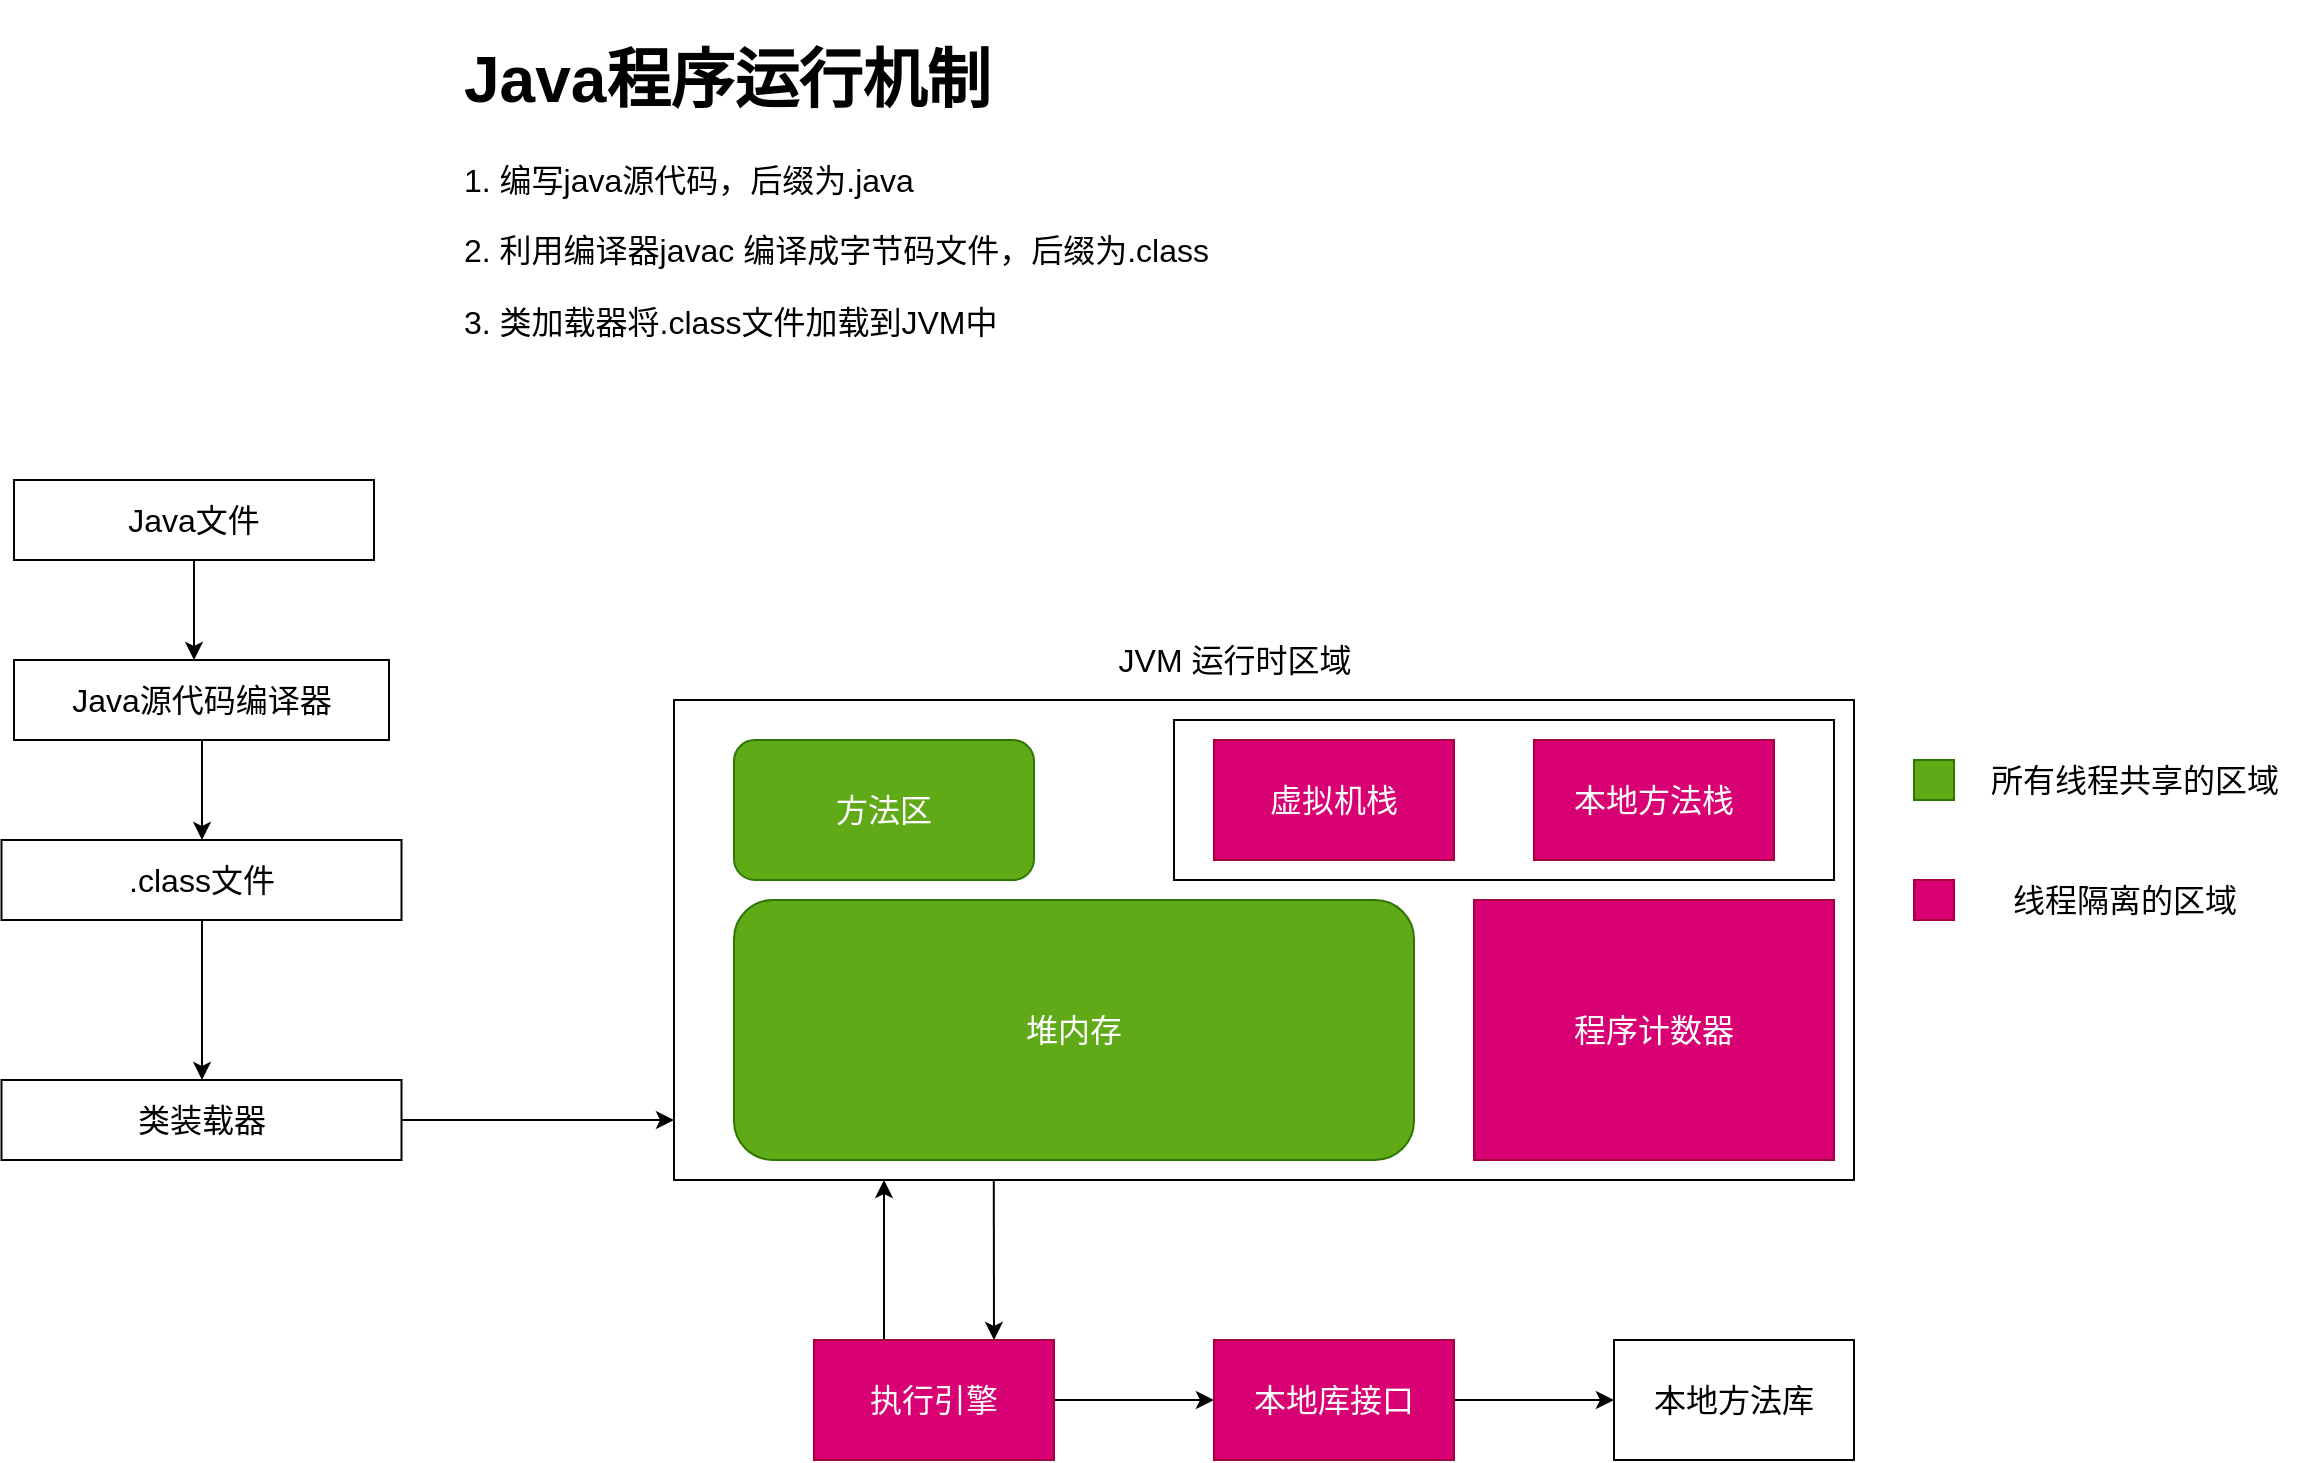<mxfile>
    <diagram id="yOrlptq8Rm7y75Eb9w9Z" name="第 1 页">
        <mxGraphModel dx="3376" dy="2485" grid="1" gridSize="10" guides="1" tooltips="1" connect="1" arrows="1" fold="1" page="1" pageScale="1" pageWidth="827" pageHeight="1169" math="0" shadow="0">
            <root>
                <mxCell id="0"/>
                <mxCell id="1" parent="0"/>
                <mxCell id="2" value="" style="rounded=0;whiteSpace=wrap;html=1;" vertex="1" parent="1">
                    <mxGeometry x="110" y="30" width="590" height="240" as="geometry"/>
                </mxCell>
                <mxCell id="3" value="方法区" style="rounded=1;whiteSpace=wrap;html=1;fontSize=16;fillColor=#60a917;fontColor=#ffffff;strokeColor=#2D7600;" vertex="1" parent="1">
                    <mxGeometry x="140" y="50" width="150" height="70" as="geometry"/>
                </mxCell>
                <mxCell id="4" value="JVM 运行时区域" style="text;html=1;align=center;verticalAlign=middle;resizable=0;points=[];autosize=1;strokeColor=none;fillColor=none;fontSize=16;" vertex="1" parent="1">
                    <mxGeometry x="325" width="130" height="20" as="geometry"/>
                </mxCell>
                <mxCell id="5" value="" style="rounded=0;whiteSpace=wrap;html=1;fontSize=16;" vertex="1" parent="1">
                    <mxGeometry x="360" y="40" width="330" height="80" as="geometry"/>
                </mxCell>
                <mxCell id="6" value="虚拟机栈" style="rounded=0;whiteSpace=wrap;html=1;fontSize=16;fillColor=#d80073;fontColor=#ffffff;strokeColor=#A50040;" vertex="1" parent="1">
                    <mxGeometry x="380" y="50" width="120" height="60" as="geometry"/>
                </mxCell>
                <mxCell id="7" value="本地方法栈" style="rounded=0;whiteSpace=wrap;html=1;fontSize=16;fillColor=#d80073;fontColor=#ffffff;strokeColor=#A50040;" vertex="1" parent="1">
                    <mxGeometry x="540" y="50" width="120" height="60" as="geometry"/>
                </mxCell>
                <mxCell id="8" value="堆内存" style="rounded=1;whiteSpace=wrap;html=1;fontSize=16;fillColor=#60a917;fontColor=#ffffff;strokeColor=#2D7600;" vertex="1" parent="1">
                    <mxGeometry x="140" y="130" width="340" height="130" as="geometry"/>
                </mxCell>
                <mxCell id="9" value="程序计数器" style="rounded=0;whiteSpace=wrap;html=1;fontSize=16;fillColor=#d80073;fontColor=#ffffff;strokeColor=#A50040;" vertex="1" parent="1">
                    <mxGeometry x="510" y="130" width="180" height="130" as="geometry"/>
                </mxCell>
                <mxCell id="12" style="edgeStyle=elbowEdgeStyle;html=1;entryX=0.178;entryY=1;entryDx=0;entryDy=0;entryPerimeter=0;fontSize=16;" edge="1" parent="1" source="11" target="2">
                    <mxGeometry relative="1" as="geometry"/>
                </mxCell>
                <mxCell id="15" value="" style="edgeStyle=elbowEdgeStyle;html=1;fontSize=16;" edge="1" parent="1" source="11" target="14">
                    <mxGeometry relative="1" as="geometry"/>
                </mxCell>
                <mxCell id="11" value="执行引擎" style="rounded=0;whiteSpace=wrap;html=1;fontSize=16;fillColor=#d80073;fontColor=#ffffff;strokeColor=#A50040;" vertex="1" parent="1">
                    <mxGeometry x="180" y="350" width="120" height="60" as="geometry"/>
                </mxCell>
                <mxCell id="13" value="" style="endArrow=classic;html=1;fontSize=16;entryX=0.75;entryY=0;entryDx=0;entryDy=0;exitX=0.271;exitY=1;exitDx=0;exitDy=0;exitPerimeter=0;" edge="1" parent="1" source="2" target="11">
                    <mxGeometry width="50" height="50" relative="1" as="geometry">
                        <mxPoint x="420" y="330" as="sourcePoint"/>
                        <mxPoint x="470" y="280" as="targetPoint"/>
                    </mxGeometry>
                </mxCell>
                <mxCell id="17" value="" style="edgeStyle=elbowEdgeStyle;html=1;fontSize=16;" edge="1" parent="1" source="14" target="16">
                    <mxGeometry relative="1" as="geometry"/>
                </mxCell>
                <mxCell id="14" value="本地库接口" style="whiteSpace=wrap;html=1;fontSize=16;rounded=0;fillColor=#d80073;fontColor=#ffffff;strokeColor=#A50040;" vertex="1" parent="1">
                    <mxGeometry x="380" y="350" width="120" height="60" as="geometry"/>
                </mxCell>
                <mxCell id="16" value="本地方法库" style="whiteSpace=wrap;html=1;fontSize=16;rounded=0;" vertex="1" parent="1">
                    <mxGeometry x="580" y="350" width="120" height="60" as="geometry"/>
                </mxCell>
                <mxCell id="18" value="" style="rounded=0;whiteSpace=wrap;html=1;fontSize=16;fillColor=#60a917;fontColor=#ffffff;strokeColor=#2D7600;" vertex="1" parent="1">
                    <mxGeometry x="730" y="60" width="20" height="20" as="geometry"/>
                </mxCell>
                <mxCell id="19" value="" style="rounded=0;whiteSpace=wrap;html=1;fontSize=16;fillColor=#d80073;fontColor=#ffffff;strokeColor=#A50040;" vertex="1" parent="1">
                    <mxGeometry x="730" y="120" width="20" height="20" as="geometry"/>
                </mxCell>
                <mxCell id="20" value="所有线程共享的区域" style="text;html=1;align=center;verticalAlign=middle;resizable=0;points=[];autosize=1;strokeColor=none;fillColor=none;fontSize=16;" vertex="1" parent="1">
                    <mxGeometry x="760" y="60" width="160" height="20" as="geometry"/>
                </mxCell>
                <mxCell id="21" value="线程隔离的区域" style="text;html=1;align=center;verticalAlign=middle;resizable=0;points=[];autosize=1;strokeColor=none;fillColor=none;fontSize=16;" vertex="1" parent="1">
                    <mxGeometry x="770" y="120" width="130" height="20" as="geometry"/>
                </mxCell>
                <mxCell id="24" value="" style="edgeStyle=elbowEdgeStyle;html=1;fontSize=16;" edge="1" parent="1" source="22" target="23">
                    <mxGeometry relative="1" as="geometry"/>
                </mxCell>
                <mxCell id="22" value="Java文件" style="rounded=0;whiteSpace=wrap;html=1;fontSize=16;" vertex="1" parent="1">
                    <mxGeometry x="-220" y="-80" width="180" height="40" as="geometry"/>
                </mxCell>
                <mxCell id="26" value="" style="edgeStyle=elbowEdgeStyle;html=1;fontSize=16;" edge="1" parent="1" source="23" target="25">
                    <mxGeometry relative="1" as="geometry"/>
                </mxCell>
                <mxCell id="23" value="Java源代码编译器" style="whiteSpace=wrap;html=1;fontSize=16;rounded=0;" vertex="1" parent="1">
                    <mxGeometry x="-220" y="10" width="187.5" height="40" as="geometry"/>
                </mxCell>
                <mxCell id="28" value="" style="edgeStyle=elbowEdgeStyle;html=1;fontSize=16;" edge="1" parent="1" source="25" target="27">
                    <mxGeometry relative="1" as="geometry"/>
                </mxCell>
                <mxCell id="25" value=".class文件" style="whiteSpace=wrap;html=1;fontSize=16;rounded=0;" vertex="1" parent="1">
                    <mxGeometry x="-226.25" y="100" width="200" height="40" as="geometry"/>
                </mxCell>
                <mxCell id="30" style="edgeStyle=elbowEdgeStyle;html=1;entryX=0;entryY=0.875;entryDx=0;entryDy=0;entryPerimeter=0;fontSize=16;" edge="1" parent="1" source="27" target="2">
                    <mxGeometry relative="1" as="geometry"/>
                </mxCell>
                <mxCell id="27" value="类装载器" style="whiteSpace=wrap;html=1;fontSize=16;rounded=0;" vertex="1" parent="1">
                    <mxGeometry x="-226.25" y="220" width="200" height="40" as="geometry"/>
                </mxCell>
                <mxCell id="31" value="&lt;h1&gt;Java程序运行机制&lt;/h1&gt;&lt;p&gt;1. 编写java源代码，后缀为.java&lt;/p&gt;&lt;p&gt;2. 利用编译器javac 编译成字节码文件，后缀为.class&lt;/p&gt;&lt;p&gt;3. 类加载器将.class文件加载到JVM中&lt;/p&gt;" style="text;html=1;strokeColor=none;fillColor=none;spacing=5;spacingTop=-20;whiteSpace=wrap;overflow=hidden;rounded=0;fontSize=16;" vertex="1" parent="1">
                    <mxGeometry y="-310" width="510" height="230" as="geometry"/>
                </mxCell>
            </root>
        </mxGraphModel>
    </diagram>
</mxfile>